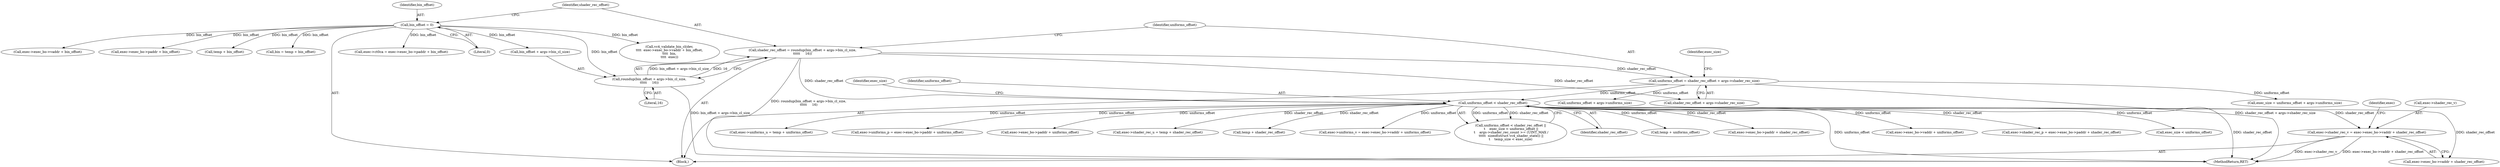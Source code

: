 digraph "0_linux_0f2ff82e11c86c05d051cae32b58226392d33bbf@pointer" {
"1000354" [label="(Call,exec->shader_rec_v = exec->exec_bo->vaddr + shader_rec_offset)"];
"1000165" [label="(Call,uniforms_offset < shader_rec_offset)"];
"1000136" [label="(Call,uniforms_offset = shader_rec_offset + args->shader_rec_size)"];
"1000126" [label="(Call,shader_rec_offset = roundup(bin_offset + args->bin_cl_size,\n\t\t\t\t\t     16))"];
"1000128" [label="(Call,roundup(bin_offset + args->bin_cl_size,\n\t\t\t\t\t     16))"];
"1000122" [label="(Call,bin_offset = 0)"];
"1000128" [label="(Call,roundup(bin_offset + args->bin_cl_size,\n\t\t\t\t\t     16))"];
"1000220" [label="(Call,temp + uniforms_offset)"];
"1000138" [label="(Call,shader_rec_offset + args->shader_rec_size)"];
"1000414" [label="(Call,vc4_validate_bin_cl(dev,\n\t\t\t\t  exec->exec_bo->vaddr + bin_offset,\n\t\t\t\t  bin,\n\t\t\t\t  exec))"];
"1000369" [label="(Call,exec->exec_bo->paddr + shader_rec_offset)"];
"1000450" [label="(MethodReturn,RET)"];
"1000416" [label="(Call,exec->exec_bo->vaddr + bin_offset)"];
"1000387" [label="(Call,exec->exec_bo->vaddr + uniforms_offset)"];
"1000365" [label="(Call,exec->shader_rec_p = exec->exec_bo->paddr + shader_rec_offset)"];
"1000169" [label="(Call,exec_size < uniforms_offset)"];
"1000216" [label="(Call,exec->uniforms_u = temp + uniforms_offset)"];
"1000122" [label="(Call,bin_offset = 0)"];
"1000394" [label="(Call,exec->uniforms_p = exec->exec_bo->paddr + uniforms_offset)"];
"1000367" [label="(Identifier,exec)"];
"1000342" [label="(Call,exec->exec_bo->paddr + bin_offset)"];
"1000398" [label="(Call,exec->exec_bo->paddr + uniforms_offset)"];
"1000170" [label="(Identifier,exec_size)"];
"1000166" [label="(Identifier,uniforms_offset)"];
"1000206" [label="(Call,temp + bin_offset)"];
"1000354" [label="(Call,exec->shader_rec_v = exec->exec_bo->vaddr + shader_rec_offset)"];
"1000209" [label="(Call,exec->shader_rec_u = temp + shader_rec_offset)"];
"1000355" [label="(Call,exec->shader_rec_v)"];
"1000145" [label="(Identifier,exec_size)"];
"1000213" [label="(Call,temp + shader_rec_offset)"];
"1000383" [label="(Call,exec->uniforms_v = exec->exec_bo->vaddr + uniforms_offset)"];
"1000358" [label="(Call,exec->exec_bo->vaddr + shader_rec_offset)"];
"1000144" [label="(Call,exec_size = uniforms_offset + args->uniforms_size)"];
"1000204" [label="(Call,bin = temp + bin_offset)"];
"1000164" [label="(Call,uniforms_offset < shader_rec_offset ||\n \t    exec_size < uniforms_offset ||\n \t    args->shader_rec_count >= (UINT_MAX /\n \t\t\t\t\t  sizeof(struct vc4_shader_state)) ||\n\t    temp_size < exec_size)"];
"1000137" [label="(Identifier,uniforms_offset)"];
"1000127" [label="(Identifier,shader_rec_offset)"];
"1000165" [label="(Call,uniforms_offset < shader_rec_offset)"];
"1000146" [label="(Call,uniforms_offset + args->uniforms_size)"];
"1000105" [label="(Block,)"];
"1000338" [label="(Call,exec->ct0ca = exec->exec_bo->paddr + bin_offset)"];
"1000123" [label="(Identifier,bin_offset)"];
"1000136" [label="(Call,uniforms_offset = shader_rec_offset + args->shader_rec_size)"];
"1000124" [label="(Literal,0)"];
"1000126" [label="(Call,shader_rec_offset = roundup(bin_offset + args->bin_cl_size,\n\t\t\t\t\t     16))"];
"1000167" [label="(Identifier,shader_rec_offset)"];
"1000134" [label="(Literal,16)"];
"1000129" [label="(Call,bin_offset + args->bin_cl_size)"];
"1000354" -> "1000105"  [label="AST: "];
"1000354" -> "1000358"  [label="CFG: "];
"1000355" -> "1000354"  [label="AST: "];
"1000358" -> "1000354"  [label="AST: "];
"1000367" -> "1000354"  [label="CFG: "];
"1000354" -> "1000450"  [label="DDG: exec->exec_bo->vaddr + shader_rec_offset"];
"1000354" -> "1000450"  [label="DDG: exec->shader_rec_v"];
"1000165" -> "1000354"  [label="DDG: shader_rec_offset"];
"1000165" -> "1000164"  [label="AST: "];
"1000165" -> "1000167"  [label="CFG: "];
"1000166" -> "1000165"  [label="AST: "];
"1000167" -> "1000165"  [label="AST: "];
"1000170" -> "1000165"  [label="CFG: "];
"1000164" -> "1000165"  [label="CFG: "];
"1000165" -> "1000450"  [label="DDG: uniforms_offset"];
"1000165" -> "1000450"  [label="DDG: shader_rec_offset"];
"1000165" -> "1000164"  [label="DDG: uniforms_offset"];
"1000165" -> "1000164"  [label="DDG: shader_rec_offset"];
"1000136" -> "1000165"  [label="DDG: uniforms_offset"];
"1000126" -> "1000165"  [label="DDG: shader_rec_offset"];
"1000165" -> "1000169"  [label="DDG: uniforms_offset"];
"1000165" -> "1000209"  [label="DDG: shader_rec_offset"];
"1000165" -> "1000213"  [label="DDG: shader_rec_offset"];
"1000165" -> "1000216"  [label="DDG: uniforms_offset"];
"1000165" -> "1000220"  [label="DDG: uniforms_offset"];
"1000165" -> "1000358"  [label="DDG: shader_rec_offset"];
"1000165" -> "1000365"  [label="DDG: shader_rec_offset"];
"1000165" -> "1000369"  [label="DDG: shader_rec_offset"];
"1000165" -> "1000383"  [label="DDG: uniforms_offset"];
"1000165" -> "1000387"  [label="DDG: uniforms_offset"];
"1000165" -> "1000394"  [label="DDG: uniforms_offset"];
"1000165" -> "1000398"  [label="DDG: uniforms_offset"];
"1000136" -> "1000105"  [label="AST: "];
"1000136" -> "1000138"  [label="CFG: "];
"1000137" -> "1000136"  [label="AST: "];
"1000138" -> "1000136"  [label="AST: "];
"1000145" -> "1000136"  [label="CFG: "];
"1000136" -> "1000450"  [label="DDG: shader_rec_offset + args->shader_rec_size"];
"1000126" -> "1000136"  [label="DDG: shader_rec_offset"];
"1000136" -> "1000144"  [label="DDG: uniforms_offset"];
"1000136" -> "1000146"  [label="DDG: uniforms_offset"];
"1000126" -> "1000105"  [label="AST: "];
"1000126" -> "1000128"  [label="CFG: "];
"1000127" -> "1000126"  [label="AST: "];
"1000128" -> "1000126"  [label="AST: "];
"1000137" -> "1000126"  [label="CFG: "];
"1000126" -> "1000450"  [label="DDG: roundup(bin_offset + args->bin_cl_size,\n\t\t\t\t\t     16)"];
"1000128" -> "1000126"  [label="DDG: bin_offset + args->bin_cl_size"];
"1000128" -> "1000126"  [label="DDG: 16"];
"1000126" -> "1000138"  [label="DDG: shader_rec_offset"];
"1000128" -> "1000134"  [label="CFG: "];
"1000129" -> "1000128"  [label="AST: "];
"1000134" -> "1000128"  [label="AST: "];
"1000128" -> "1000450"  [label="DDG: bin_offset + args->bin_cl_size"];
"1000122" -> "1000128"  [label="DDG: bin_offset"];
"1000122" -> "1000105"  [label="AST: "];
"1000122" -> "1000124"  [label="CFG: "];
"1000123" -> "1000122"  [label="AST: "];
"1000124" -> "1000122"  [label="AST: "];
"1000127" -> "1000122"  [label="CFG: "];
"1000122" -> "1000129"  [label="DDG: bin_offset"];
"1000122" -> "1000204"  [label="DDG: bin_offset"];
"1000122" -> "1000206"  [label="DDG: bin_offset"];
"1000122" -> "1000338"  [label="DDG: bin_offset"];
"1000122" -> "1000342"  [label="DDG: bin_offset"];
"1000122" -> "1000414"  [label="DDG: bin_offset"];
"1000122" -> "1000416"  [label="DDG: bin_offset"];
}
